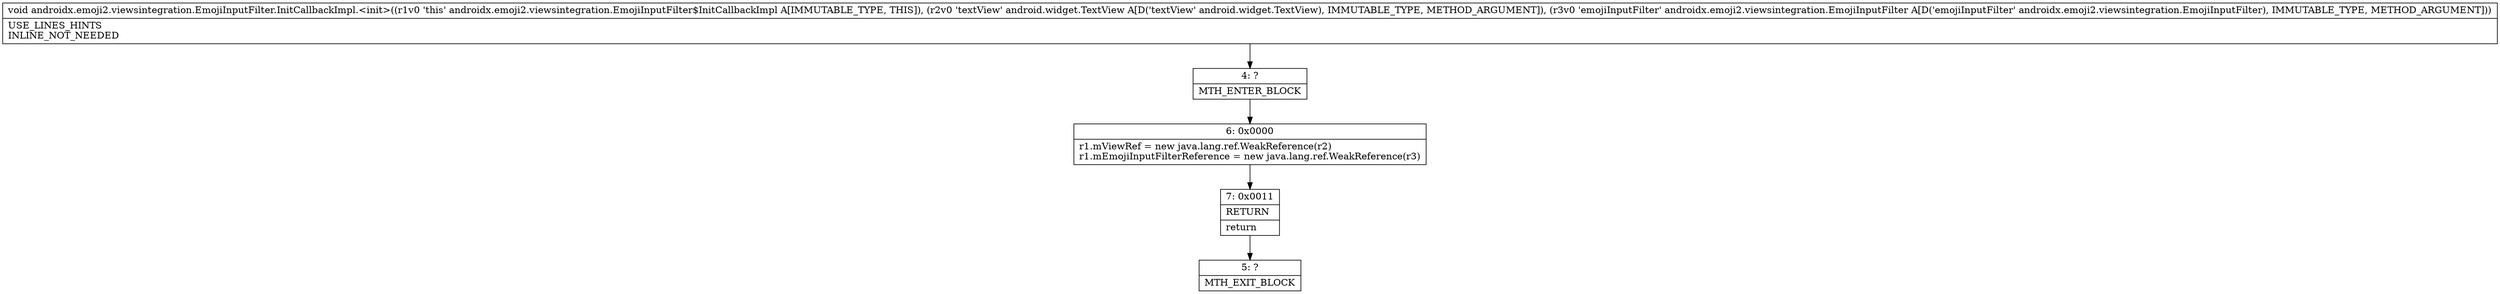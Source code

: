 digraph "CFG forandroidx.emoji2.viewsintegration.EmojiInputFilter.InitCallbackImpl.\<init\>(Landroid\/widget\/TextView;Landroidx\/emoji2\/viewsintegration\/EmojiInputFilter;)V" {
Node_4 [shape=record,label="{4\:\ ?|MTH_ENTER_BLOCK\l}"];
Node_6 [shape=record,label="{6\:\ 0x0000|r1.mViewRef = new java.lang.ref.WeakReference(r2)\lr1.mEmojiInputFilterReference = new java.lang.ref.WeakReference(r3)\l}"];
Node_7 [shape=record,label="{7\:\ 0x0011|RETURN\l|return\l}"];
Node_5 [shape=record,label="{5\:\ ?|MTH_EXIT_BLOCK\l}"];
MethodNode[shape=record,label="{void androidx.emoji2.viewsintegration.EmojiInputFilter.InitCallbackImpl.\<init\>((r1v0 'this' androidx.emoji2.viewsintegration.EmojiInputFilter$InitCallbackImpl A[IMMUTABLE_TYPE, THIS]), (r2v0 'textView' android.widget.TextView A[D('textView' android.widget.TextView), IMMUTABLE_TYPE, METHOD_ARGUMENT]), (r3v0 'emojiInputFilter' androidx.emoji2.viewsintegration.EmojiInputFilter A[D('emojiInputFilter' androidx.emoji2.viewsintegration.EmojiInputFilter), IMMUTABLE_TYPE, METHOD_ARGUMENT]))  | USE_LINES_HINTS\lINLINE_NOT_NEEDED\l}"];
MethodNode -> Node_4;Node_4 -> Node_6;
Node_6 -> Node_7;
Node_7 -> Node_5;
}

